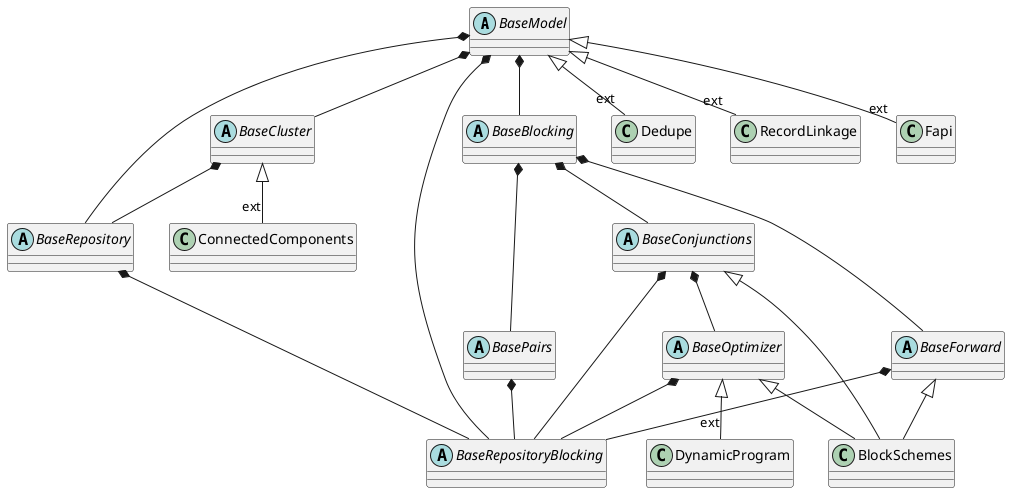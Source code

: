 @startuml Class Hierarchy

'---------------------Abstract Nodes------------------------------'

abstract class BaseModel

'compute'
abstract class BaseRepository
abstract class BaseRepositoryBlocking

'blocking'
abstract class BaseBlocking
abstract class BaseForward
abstract class BaseConjunctions
abstract class BasePairs
abstract class BaseOptimizer

'clustering'
abstract class BaseCluster

'---------------------Edges------------------------------'

'api'
BaseModel <|-- "ext" Dedupe
BaseModel <|-- "ext" RecordLinkage
BaseModel <|-- "ext" Fapi
BaseModel *-- BaseRepository
BaseModel *-- BaseRepositoryBlocking
BaseModel *-- BaseBlocking
BaseModel *-- BaseCluster

'blocking
BaseBlocking *-- BaseForward
BaseBlocking *-- BasePairs
BaseBlocking *-- BaseConjunctions

BaseConjunctions *-- BaseOptimizer
BaseOptimizer <|-- "ext" DynamicProgram

BaseForward <|-- BlockSchemes
BaseConjunctions <|-- BlockSchemes
BaseOptimizer <|-- BlockSchemes

'clustering
BaseCluster <|-- "ext" ConnectedComponents

'compute
BaseRepository *-- BaseRepositoryBlocking
BaseForward *-- BaseRepositoryBlocking
BasePairs *-- BaseRepositoryBlocking
BaseConjunctions *-- BaseRepositoryBlocking
BaseOptimizer *-- BaseRepositoryBlocking
BaseCluster *-- BaseRepository

@enduml
